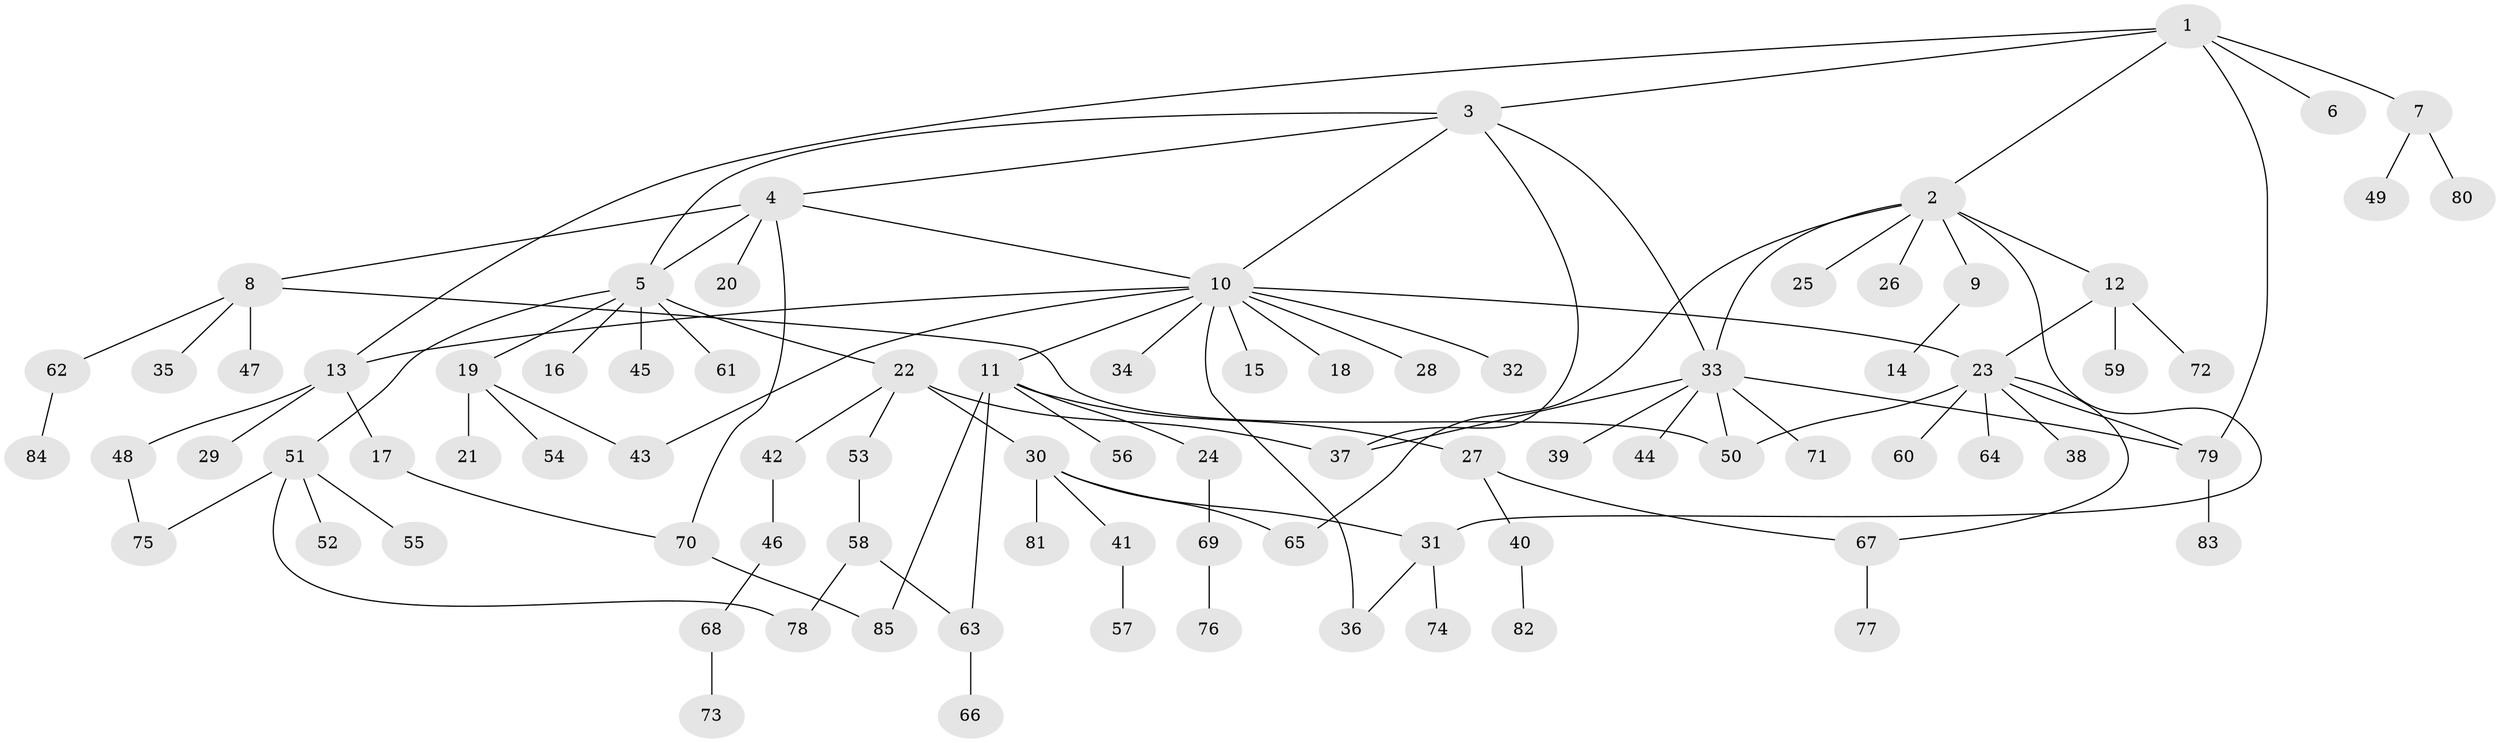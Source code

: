 // coarse degree distribution, {5: 0.11627906976744186, 6: 0.09302325581395349, 1: 0.32558139534883723, 10: 0.023255813953488372, 2: 0.20930232558139536, 3: 0.16279069767441862, 4: 0.06976744186046512}
// Generated by graph-tools (version 1.1) at 2025/36/03/04/25 23:36:49]
// undirected, 85 vertices, 105 edges
graph export_dot {
  node [color=gray90,style=filled];
  1;
  2;
  3;
  4;
  5;
  6;
  7;
  8;
  9;
  10;
  11;
  12;
  13;
  14;
  15;
  16;
  17;
  18;
  19;
  20;
  21;
  22;
  23;
  24;
  25;
  26;
  27;
  28;
  29;
  30;
  31;
  32;
  33;
  34;
  35;
  36;
  37;
  38;
  39;
  40;
  41;
  42;
  43;
  44;
  45;
  46;
  47;
  48;
  49;
  50;
  51;
  52;
  53;
  54;
  55;
  56;
  57;
  58;
  59;
  60;
  61;
  62;
  63;
  64;
  65;
  66;
  67;
  68;
  69;
  70;
  71;
  72;
  73;
  74;
  75;
  76;
  77;
  78;
  79;
  80;
  81;
  82;
  83;
  84;
  85;
  1 -- 2;
  1 -- 3;
  1 -- 6;
  1 -- 7;
  1 -- 13;
  1 -- 79;
  2 -- 9;
  2 -- 12;
  2 -- 25;
  2 -- 26;
  2 -- 31;
  2 -- 33;
  2 -- 65;
  3 -- 4;
  3 -- 5;
  3 -- 10;
  3 -- 33;
  3 -- 37;
  4 -- 5;
  4 -- 8;
  4 -- 10;
  4 -- 20;
  4 -- 70;
  5 -- 16;
  5 -- 19;
  5 -- 22;
  5 -- 45;
  5 -- 51;
  5 -- 61;
  7 -- 49;
  7 -- 80;
  8 -- 35;
  8 -- 47;
  8 -- 50;
  8 -- 62;
  9 -- 14;
  10 -- 11;
  10 -- 13;
  10 -- 15;
  10 -- 18;
  10 -- 23;
  10 -- 28;
  10 -- 32;
  10 -- 34;
  10 -- 36;
  10 -- 43;
  11 -- 24;
  11 -- 27;
  11 -- 56;
  11 -- 63;
  11 -- 85;
  12 -- 23;
  12 -- 59;
  12 -- 72;
  13 -- 17;
  13 -- 29;
  13 -- 48;
  17 -- 70;
  19 -- 21;
  19 -- 43;
  19 -- 54;
  22 -- 30;
  22 -- 37;
  22 -- 42;
  22 -- 53;
  23 -- 38;
  23 -- 50;
  23 -- 60;
  23 -- 64;
  23 -- 67;
  23 -- 79;
  24 -- 69;
  27 -- 40;
  27 -- 67;
  30 -- 31;
  30 -- 41;
  30 -- 65;
  30 -- 81;
  31 -- 36;
  31 -- 74;
  33 -- 37;
  33 -- 39;
  33 -- 44;
  33 -- 50;
  33 -- 71;
  33 -- 79;
  40 -- 82;
  41 -- 57;
  42 -- 46;
  46 -- 68;
  48 -- 75;
  51 -- 52;
  51 -- 55;
  51 -- 75;
  51 -- 78;
  53 -- 58;
  58 -- 63;
  58 -- 78;
  62 -- 84;
  63 -- 66;
  67 -- 77;
  68 -- 73;
  69 -- 76;
  70 -- 85;
  79 -- 83;
}
